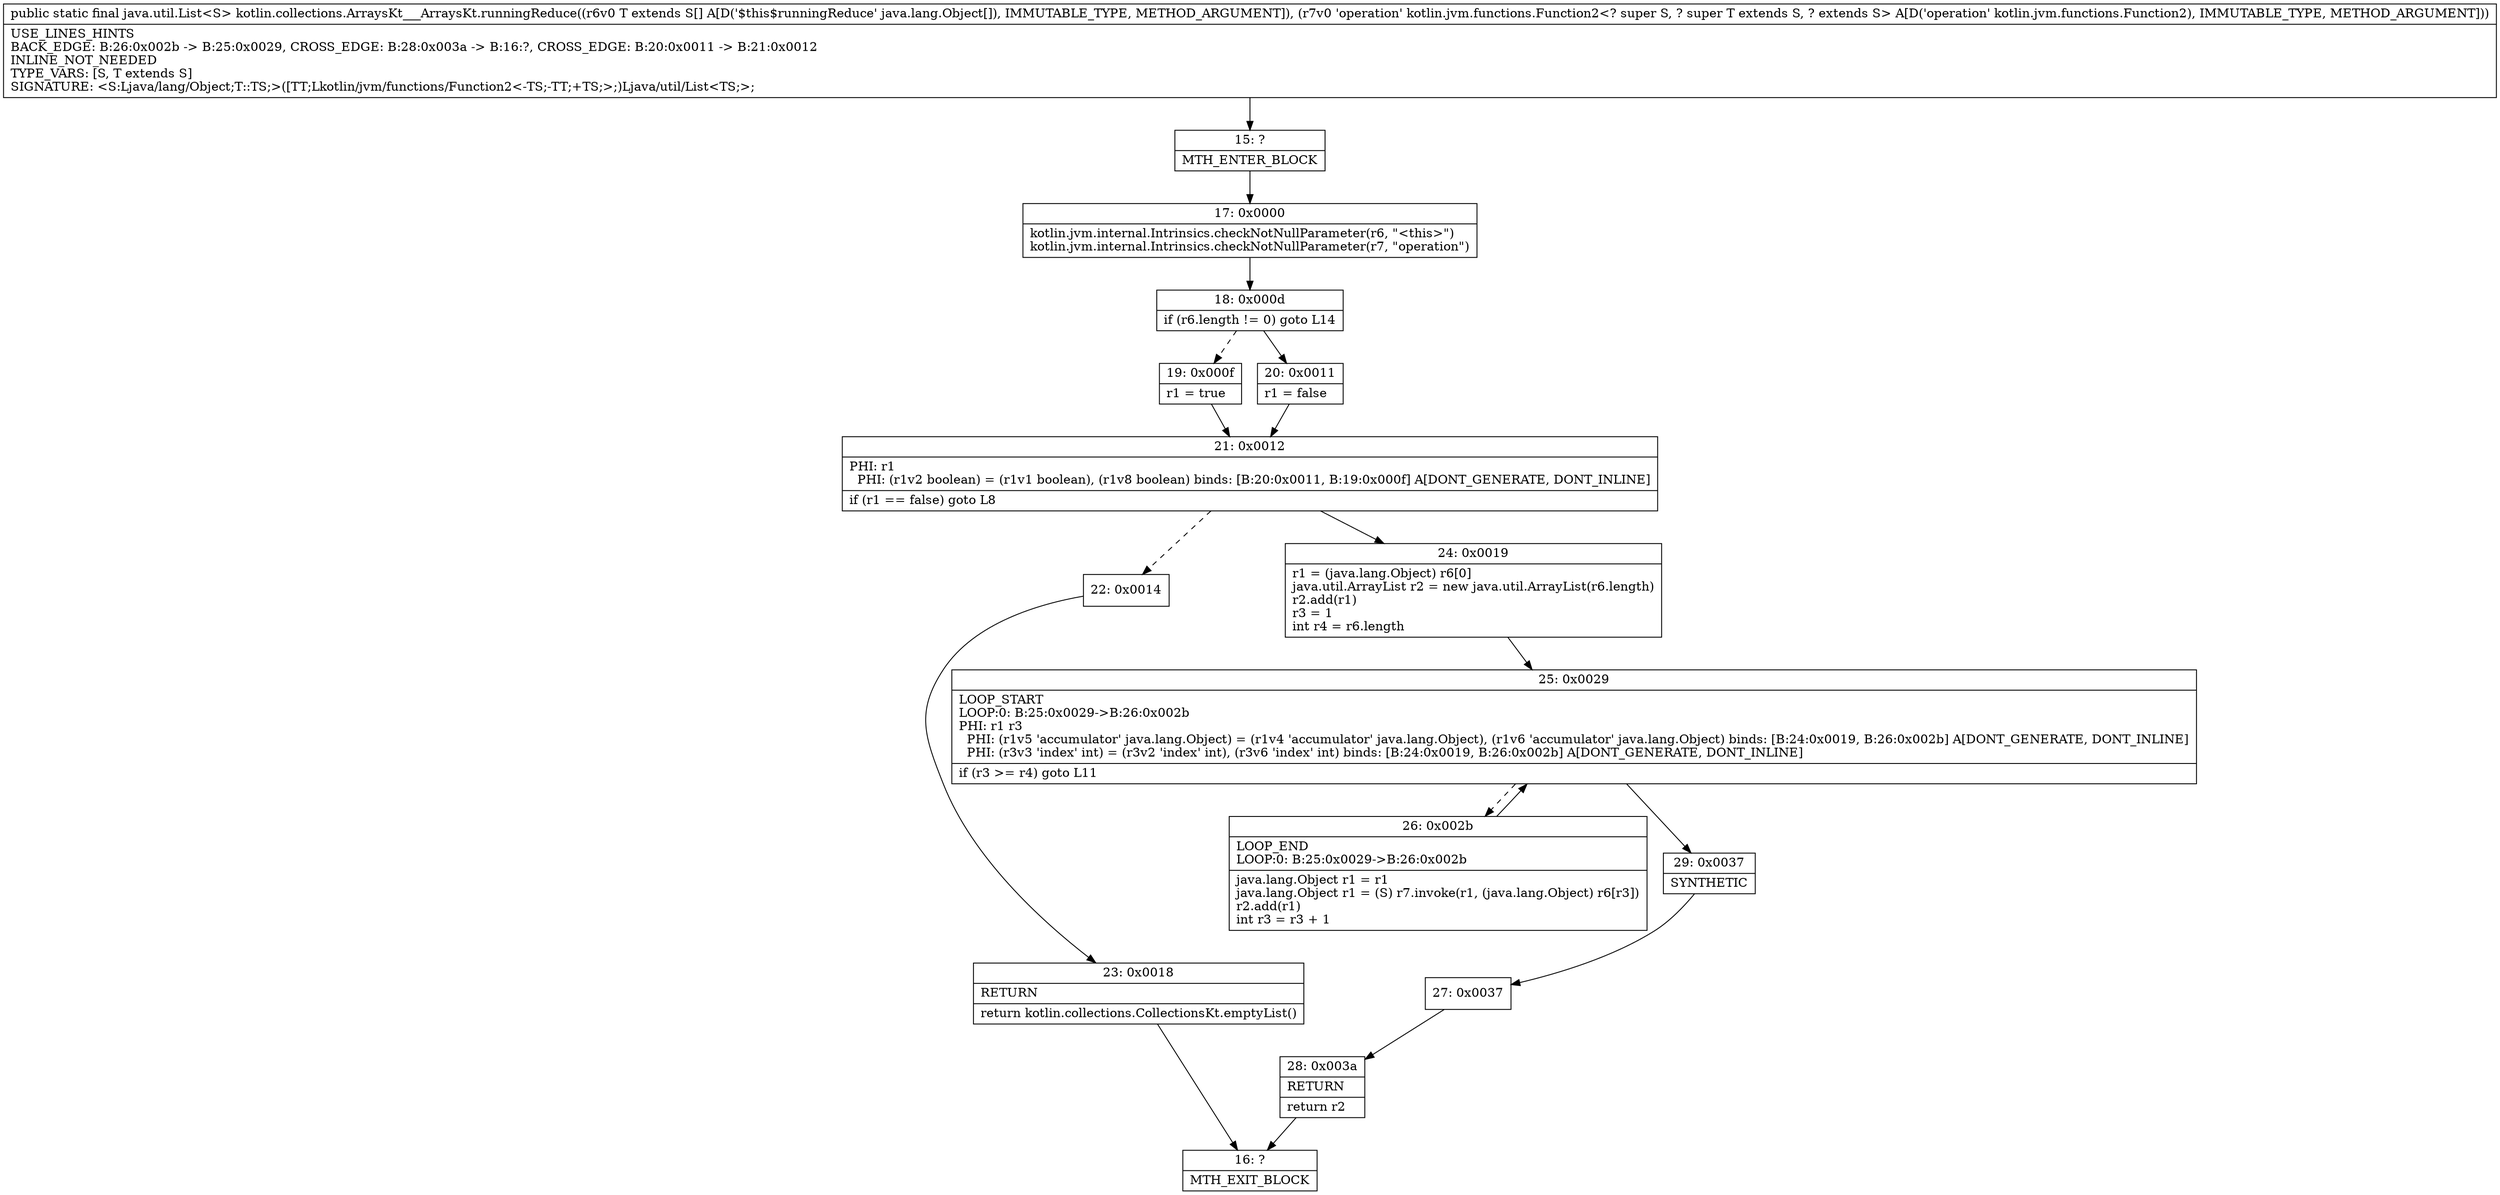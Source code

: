 digraph "CFG forkotlin.collections.ArraysKt___ArraysKt.runningReduce([Ljava\/lang\/Object;Lkotlin\/jvm\/functions\/Function2;)Ljava\/util\/List;" {
Node_15 [shape=record,label="{15\:\ ?|MTH_ENTER_BLOCK\l}"];
Node_17 [shape=record,label="{17\:\ 0x0000|kotlin.jvm.internal.Intrinsics.checkNotNullParameter(r6, \"\<this\>\")\lkotlin.jvm.internal.Intrinsics.checkNotNullParameter(r7, \"operation\")\l}"];
Node_18 [shape=record,label="{18\:\ 0x000d|if (r6.length != 0) goto L14\l}"];
Node_19 [shape=record,label="{19\:\ 0x000f|r1 = true\l}"];
Node_21 [shape=record,label="{21\:\ 0x0012|PHI: r1 \l  PHI: (r1v2 boolean) = (r1v1 boolean), (r1v8 boolean) binds: [B:20:0x0011, B:19:0x000f] A[DONT_GENERATE, DONT_INLINE]\l|if (r1 == false) goto L8\l}"];
Node_22 [shape=record,label="{22\:\ 0x0014}"];
Node_23 [shape=record,label="{23\:\ 0x0018|RETURN\l|return kotlin.collections.CollectionsKt.emptyList()\l}"];
Node_16 [shape=record,label="{16\:\ ?|MTH_EXIT_BLOCK\l}"];
Node_24 [shape=record,label="{24\:\ 0x0019|r1 = (java.lang.Object) r6[0]\ljava.util.ArrayList r2 = new java.util.ArrayList(r6.length)\lr2.add(r1)\lr3 = 1\lint r4 = r6.length\l}"];
Node_25 [shape=record,label="{25\:\ 0x0029|LOOP_START\lLOOP:0: B:25:0x0029\-\>B:26:0x002b\lPHI: r1 r3 \l  PHI: (r1v5 'accumulator' java.lang.Object) = (r1v4 'accumulator' java.lang.Object), (r1v6 'accumulator' java.lang.Object) binds: [B:24:0x0019, B:26:0x002b] A[DONT_GENERATE, DONT_INLINE]\l  PHI: (r3v3 'index' int) = (r3v2 'index' int), (r3v6 'index' int) binds: [B:24:0x0019, B:26:0x002b] A[DONT_GENERATE, DONT_INLINE]\l|if (r3 \>= r4) goto L11\l}"];
Node_26 [shape=record,label="{26\:\ 0x002b|LOOP_END\lLOOP:0: B:25:0x0029\-\>B:26:0x002b\l|java.lang.Object r1 = r1\ljava.lang.Object r1 = (S) r7.invoke(r1, (java.lang.Object) r6[r3])\lr2.add(r1)\lint r3 = r3 + 1\l}"];
Node_29 [shape=record,label="{29\:\ 0x0037|SYNTHETIC\l}"];
Node_27 [shape=record,label="{27\:\ 0x0037}"];
Node_28 [shape=record,label="{28\:\ 0x003a|RETURN\l|return r2\l}"];
Node_20 [shape=record,label="{20\:\ 0x0011|r1 = false\l}"];
MethodNode[shape=record,label="{public static final java.util.List\<S\> kotlin.collections.ArraysKt___ArraysKt.runningReduce((r6v0 T extends S[] A[D('$this$runningReduce' java.lang.Object[]), IMMUTABLE_TYPE, METHOD_ARGUMENT]), (r7v0 'operation' kotlin.jvm.functions.Function2\<? super S, ? super T extends S, ? extends S\> A[D('operation' kotlin.jvm.functions.Function2), IMMUTABLE_TYPE, METHOD_ARGUMENT]))  | USE_LINES_HINTS\lBACK_EDGE: B:26:0x002b \-\> B:25:0x0029, CROSS_EDGE: B:28:0x003a \-\> B:16:?, CROSS_EDGE: B:20:0x0011 \-\> B:21:0x0012\lINLINE_NOT_NEEDED\lTYPE_VARS: [S, T extends S]\lSIGNATURE: \<S:Ljava\/lang\/Object;T::TS;\>([TT;Lkotlin\/jvm\/functions\/Function2\<\-TS;\-TT;+TS;\>;)Ljava\/util\/List\<TS;\>;\l}"];
MethodNode -> Node_15;Node_15 -> Node_17;
Node_17 -> Node_18;
Node_18 -> Node_19[style=dashed];
Node_18 -> Node_20;
Node_19 -> Node_21;
Node_21 -> Node_22[style=dashed];
Node_21 -> Node_24;
Node_22 -> Node_23;
Node_23 -> Node_16;
Node_24 -> Node_25;
Node_25 -> Node_26[style=dashed];
Node_25 -> Node_29;
Node_26 -> Node_25;
Node_29 -> Node_27;
Node_27 -> Node_28;
Node_28 -> Node_16;
Node_20 -> Node_21;
}

